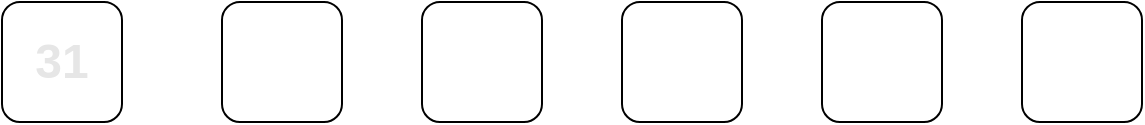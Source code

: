 <mxfile version="15.5.8" type="github">
  <diagram id="slMjmZv86v7BL9ir3H5G" name="Page-1">
    <mxGraphModel dx="1422" dy="762" grid="1" gridSize="10" guides="1" tooltips="1" connect="1" arrows="1" fold="1" page="1" pageScale="1" pageWidth="827" pageHeight="1169" math="0" shadow="0">
      <root>
        <mxCell id="0" />
        <mxCell id="1" parent="0" />
        <mxCell id="acTgmz6z6JyYyX4S0ogV-1" value="&lt;h3&gt;&lt;font style=&quot;font-size: 24px&quot; color=&quot;#e6e6e6&quot;&gt;31&lt;/font&gt;&lt;/h3&gt;" style="rounded=1;whiteSpace=wrap;html=1;" vertex="1" parent="1">
          <mxGeometry x="90" y="80" width="60" height="60" as="geometry" />
        </mxCell>
        <mxCell id="acTgmz6z6JyYyX4S0ogV-2" value="" style="rounded=1;whiteSpace=wrap;html=1;" vertex="1" parent="1">
          <mxGeometry x="200" y="80" width="60" height="60" as="geometry" />
        </mxCell>
        <mxCell id="acTgmz6z6JyYyX4S0ogV-3" value="" style="rounded=1;whiteSpace=wrap;html=1;" vertex="1" parent="1">
          <mxGeometry x="300" y="80" width="60" height="60" as="geometry" />
        </mxCell>
        <mxCell id="acTgmz6z6JyYyX4S0ogV-4" value="" style="rounded=1;whiteSpace=wrap;html=1;" vertex="1" parent="1">
          <mxGeometry x="400" y="80" width="60" height="60" as="geometry" />
        </mxCell>
        <mxCell id="acTgmz6z6JyYyX4S0ogV-5" value="" style="rounded=1;whiteSpace=wrap;html=1;" vertex="1" parent="1">
          <mxGeometry x="500" y="80" width="60" height="60" as="geometry" />
        </mxCell>
        <mxCell id="acTgmz6z6JyYyX4S0ogV-6" value="" style="rounded=1;whiteSpace=wrap;html=1;" vertex="1" parent="1">
          <mxGeometry x="600" y="80" width="60" height="60" as="geometry" />
        </mxCell>
      </root>
    </mxGraphModel>
  </diagram>
</mxfile>
